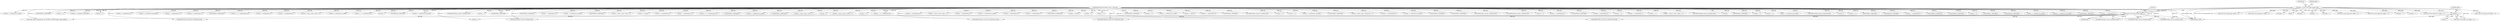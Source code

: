 digraph "0_tcpdump_4601c685e7fd19c3724d5e499c69b8d3ec49933e@pointer" {
"1000865" [label="(Call,pgm + 1)"];
"1000126" [label="(Call,pgm = (const struct pgm_header *)bp)"];
"1000128" [label="(Call,(const struct pgm_header *)bp)"];
"1000108" [label="(MethodParameterIn,register const u_char *bp)"];
"1001187" [label="(Call,EXTRACT_32BITS(bp))"];
"1001215" [label="(Call,bp += 2)"];
"1001578" [label="(Call,bp += 2)"];
"1000810" [label="(Call,bp += sizeof(struct in6_addr))"];
"1001399" [label="(Call,addrtostr6(bp, nla_buf, sizeof(nla_buf)))"];
"1000948" [label="(Call,bp++)"];
"1001152" [label="(Call,bp += 2)"];
"1001262" [label="(Call,EXTRACT_32BITS(bp))"];
"1001679" [label="(Call,EXTRACT_32BITS(bp))"];
"1001089" [label="(Call,bp += sizeof(uint16_t))"];
"1000108" [label="(MethodParameterIn,register const u_char *bp)"];
"1001298" [label="(Call,EXTRACT_32BITS(bp))"];
"1001443" [label="(Call,EXTRACT_32BITS(bp))"];
"1001540" [label="(Call,bp += 2)"];
"1000540" [label="(Call,addrtostr(bp, nla_buf, sizeof(nla_buf)))"];
"1001330" [label="(Call,EXTRACT_16BITS(bp))"];
"1000602" [label="(Call,EXTRACT_32BITS(bp))"];
"1000545" [label="(Call,bp += sizeof(struct in_addr))"];
"1001872" [label="(Call,bp += sizeof(struct in6_addr))"];
"1000964" [label="(Call,EXTRACT_16BITS(bp))"];
"1000413" [label="(Call,addrtostr(bp, nla_buf, sizeof(nla_buf)))"];
"1001222" [label="(Call,bp += sizeof(uint32_t))"];
"1000794" [label="(Call,bp += sizeof(struct in_addr))"];
"1000927" [label="(Call,bp++)"];
"1001306" [label="(Call,EXTRACT_32BITS(bp))"];
"1001626" [label="(Call,bp += 2)"];
"1001404" [label="(Call,bp += sizeof(struct in6_addr))"];
"1001249" [label="(Call,bp += 2)"];
"1000867" [label="(Literal,1)"];
"1000472" [label="(Call,(const struct pgm_poll *)(pgm + 1))"];
"1000132" [label="(Identifier,ip)"];
"1000865" [label="(Call,pgm + 1)"];
"1000127" [label="(Identifier,pgm)"];
"1000760" [label="(Call,addrtostr6(bp, source_buf, sizeof(source_buf)))"];
"1000604" [label="(Call,bp += sizeof(uint32_t))"];
"1000718" [label="(Call,pgm + 1)"];
"1000561" [label="(Call,bp += sizeof(struct in6_addr))"];
"1001479" [label="(Call,bp += sizeof(uint32_t))"];
"1001300" [label="(Call,bp += sizeof(uint32_t))"];
"1000589" [label="(Call,EXTRACT_32BITS(bp))"];
"1000773" [label="(Call,bp += (2 * sizeof(uint16_t)))"];
"1001681" [label="(Call,bp += sizeof(uint32_t))"];
"1001125" [label="(Call,bp += sizeof(uint32_t))"];
"1000474" [label="(Call,pgm + 1)"];
"1000393" [label="(Call,bp = (const u_char *) (spm + 1))"];
"1001724" [label="(Call,bp += sizeof(struct in_addr))"];
"1001689" [label="(Call,bp += (2 * sizeof(uint16_t)))"];
"1001019" [label="(Call,bp++)"];
"1001477" [label="(Call,EXTRACT_32BITS(bp))"];
"1000128" [label="(Call,(const struct pgm_header *)bp)"];
"1000434" [label="(Call,bp += sizeof(struct in6_addr))"];
"1000638" [label="(Call,(const struct pgm_data *)(pgm + 1))"];
"1000805" [label="(Call,addrtostr6(bp, group_buf, sizeof(group_buf)))"];
"1001867" [label="(Call,addrtostr6(bp, nla_buf, sizeof(nla_buf)))"];
"1001325" [label="(Call,bp += 2)"];
"1001798" [label="(Call,EXTRACT_16BITS(bp))"];
"1000429" [label="(Call,addrtostr6(bp, nla_buf, sizeof(nla_buf)))"];
"1001511" [label="(Call,EXTRACT_32BITS(bp))"];
"1001189" [label="(Call,bp += sizeof(uint32_t))"];
"1001367" [label="(Call,bp += sizeof(struct in_addr))"];
"1000130" [label="(Identifier,bp)"];
"1000576" [label="(Call,EXTRACT_32BITS(bp))"];
"1000724" [label="(Call,bp = (const u_char *) (nak + 1))"];
"1001904" [label="(Call,bp += opt_len)"];
"1000978" [label="(Call,bp += sizeof(uint16_t))"];
"1001445" [label="(Call,bp += sizeof(uint32_t))"];
"1000863" [label="(Call,(const struct pgm_ack *)(pgm + 1))"];
"1001800" [label="(Call,bp += (2 * sizeof(uint16_t)))"];
"1001687" [label="(Call,EXTRACT_16BITS(bp))"];
"1000749" [label="(Call,bp += sizeof(struct in_addr))"];
"1001087" [label="(Call,EXTRACT_16BITS(bp))"];
"1000866" [label="(Identifier,pgm)"];
"1000881" [label="(Call,bp = (const u_char *) (ack + 1))"];
"1001024" [label="(Call,bp++)"];
"1000126" [label="(Call,pgm = (const struct pgm_header *)bp)"];
"1000662" [label="(Call,bp = (const u_char *) (odata + 1))"];
"1000716" [label="(Call,(const struct pgm_nak *)(pgm + 1))"];
"1001506" [label="(Call,bp += 2)"];
"1001332" [label="(Call,bp += (2 * sizeof(uint16_t)))"];
"1001940" [label="(Call,zmtp1_print_datagram(ndo, bp, EXTRACT_16BITS(&pgm->pgm_length)))"];
"1000385" [label="(Call,(const struct pgm_spm *)(pgm + 1))"];
"1001513" [label="(Call,bp += sizeof(uint32_t))"];
"1000520" [label="(Call,bp = (const u_char *) (polr + 1))"];
"1001308" [label="(Call,bp += sizeof(uint32_t))"];
"1000418" [label="(Call,bp += sizeof(struct in_addr))"];
"1000512" [label="(Call,(const struct pgm_polr *)(pgm + 1))"];
"1001133" [label="(Call,bp += sizeof(uint32_t))"];
"1001256" [label="(Call,bp += sizeof(uint32_t))"];
"1001123" [label="(Call,EXTRACT_32BITS(bp))"];
"1000640" [label="(Call,pgm + 1)"];
"1001558" [label="(Call,bp += opt_len)"];
"1001602" [label="(Call,bp += 2)"];
"1001438" [label="(Call,bp += 2)"];
"1000789" [label="(Call,addrtostr(bp, group_buf, sizeof(group_buf)))"];
"1000556" [label="(Call,addrtostr6(bp, nla_buf, sizeof(nla_buf)))"];
"1001115" [label="(Call,EXTRACT_32BITS(bp))"];
"1001785" [label="(Call,bp += 2)"];
"1001835" [label="(Call,bp += sizeof(struct in_addr))"];
"1001642" [label="(Call,bp += opt_len)"];
"1000591" [label="(Call,bp += sizeof(uint32_t))"];
"1001220" [label="(Call,EXTRACT_32BITS(bp))"];
"1001362" [label="(Call,addrtostr(bp, nla_buf, sizeof(nla_buf)))"];
"1001293" [label="(Call,bp += 2)"];
"1001674" [label="(Call,bp += 2)"];
"1001761" [label="(Call,bp += sizeof(struct in6_addr))"];
"1000111" [label="(Block,)"];
"1001131" [label="(Call,EXTRACT_32BITS(bp))"];
"1000387" [label="(Call,pgm + 1)"];
"1000496" [label="(Call,bp = (const u_char *) (poll_msg + 1))"];
"1001792" [label="(Call,bp += sizeof(uint32_t))"];
"1000514" [label="(Call,pgm + 1)"];
"1000765" [label="(Call,bp += sizeof(struct in6_addr))"];
"1001254" [label="(Call,EXTRACT_32BITS(bp))"];
"1000780" [label="(Call,EXTRACT_16BITS(bp))"];
"1000677" [label="(Call,pgm + 1)"];
"1001830" [label="(Call,addrtostr(bp, nla_buf, sizeof(nla_buf)))"];
"1001719" [label="(Call,addrtostr(bp, nla_buf, sizeof(nla_buf)))"];
"1001662" [label="(Call,bp += 2)"];
"1001962" [label="(MethodReturn,RET)"];
"1001117" [label="(Call,bp += sizeof(uint32_t))"];
"1001790" [label="(Call,EXTRACT_32BITS(bp))"];
"1001264" [label="(Call,bp += sizeof(uint32_t))"];
"1000744" [label="(Call,addrtostr(bp, source_buf, sizeof(source_buf)))"];
"1001110" [label="(Call,bp += 2)"];
"1000578" [label="(Call,bp += sizeof(uint32_t))"];
"1001472" [label="(Call,bp += 2)"];
"1000699" [label="(Call,bp = (const u_char *) (rdata + 1))"];
"1000675" [label="(Call,(const struct pgm_data *)(pgm + 1))"];
"1001756" [label="(Call,addrtostr6(bp, nla_buf, sizeof(nla_buf)))"];
"1000865" -> "1000863"  [label="AST: "];
"1000865" -> "1000867"  [label="CFG: "];
"1000866" -> "1000865"  [label="AST: "];
"1000867" -> "1000865"  [label="AST: "];
"1000863" -> "1000865"  [label="CFG: "];
"1000865" -> "1001962"  [label="DDG: pgm"];
"1000126" -> "1000865"  [label="DDG: pgm"];
"1000126" -> "1000111"  [label="AST: "];
"1000126" -> "1000128"  [label="CFG: "];
"1000127" -> "1000126"  [label="AST: "];
"1000128" -> "1000126"  [label="AST: "];
"1000132" -> "1000126"  [label="CFG: "];
"1000126" -> "1001962"  [label="DDG: pgm"];
"1000126" -> "1001962"  [label="DDG: (const struct pgm_header *)bp"];
"1000128" -> "1000126"  [label="DDG: bp"];
"1000126" -> "1000385"  [label="DDG: pgm"];
"1000126" -> "1000387"  [label="DDG: pgm"];
"1000126" -> "1000472"  [label="DDG: pgm"];
"1000126" -> "1000474"  [label="DDG: pgm"];
"1000126" -> "1000512"  [label="DDG: pgm"];
"1000126" -> "1000514"  [label="DDG: pgm"];
"1000126" -> "1000638"  [label="DDG: pgm"];
"1000126" -> "1000640"  [label="DDG: pgm"];
"1000126" -> "1000675"  [label="DDG: pgm"];
"1000126" -> "1000677"  [label="DDG: pgm"];
"1000126" -> "1000716"  [label="DDG: pgm"];
"1000126" -> "1000718"  [label="DDG: pgm"];
"1000126" -> "1000863"  [label="DDG: pgm"];
"1000128" -> "1000130"  [label="CFG: "];
"1000129" -> "1000128"  [label="AST: "];
"1000130" -> "1000128"  [label="AST: "];
"1000128" -> "1001962"  [label="DDG: bp"];
"1000108" -> "1000128"  [label="DDG: bp"];
"1000128" -> "1000413"  [label="DDG: bp"];
"1000128" -> "1000429"  [label="DDG: bp"];
"1000128" -> "1000540"  [label="DDG: bp"];
"1000128" -> "1000556"  [label="DDG: bp"];
"1000128" -> "1000744"  [label="DDG: bp"];
"1000128" -> "1000760"  [label="DDG: bp"];
"1000128" -> "1000789"  [label="DDG: bp"];
"1000128" -> "1000805"  [label="DDG: bp"];
"1000128" -> "1000927"  [label="DDG: bp"];
"1000128" -> "1001940"  [label="DDG: bp"];
"1000108" -> "1000106"  [label="AST: "];
"1000108" -> "1001962"  [label="DDG: bp"];
"1000108" -> "1000393"  [label="DDG: bp"];
"1000108" -> "1000413"  [label="DDG: bp"];
"1000108" -> "1000418"  [label="DDG: bp"];
"1000108" -> "1000429"  [label="DDG: bp"];
"1000108" -> "1000434"  [label="DDG: bp"];
"1000108" -> "1000496"  [label="DDG: bp"];
"1000108" -> "1000520"  [label="DDG: bp"];
"1000108" -> "1000540"  [label="DDG: bp"];
"1000108" -> "1000545"  [label="DDG: bp"];
"1000108" -> "1000556"  [label="DDG: bp"];
"1000108" -> "1000561"  [label="DDG: bp"];
"1000108" -> "1000576"  [label="DDG: bp"];
"1000108" -> "1000578"  [label="DDG: bp"];
"1000108" -> "1000589"  [label="DDG: bp"];
"1000108" -> "1000591"  [label="DDG: bp"];
"1000108" -> "1000602"  [label="DDG: bp"];
"1000108" -> "1000604"  [label="DDG: bp"];
"1000108" -> "1000662"  [label="DDG: bp"];
"1000108" -> "1000699"  [label="DDG: bp"];
"1000108" -> "1000724"  [label="DDG: bp"];
"1000108" -> "1000744"  [label="DDG: bp"];
"1000108" -> "1000749"  [label="DDG: bp"];
"1000108" -> "1000760"  [label="DDG: bp"];
"1000108" -> "1000765"  [label="DDG: bp"];
"1000108" -> "1000773"  [label="DDG: bp"];
"1000108" -> "1000780"  [label="DDG: bp"];
"1000108" -> "1000789"  [label="DDG: bp"];
"1000108" -> "1000794"  [label="DDG: bp"];
"1000108" -> "1000805"  [label="DDG: bp"];
"1000108" -> "1000810"  [label="DDG: bp"];
"1000108" -> "1000881"  [label="DDG: bp"];
"1000108" -> "1000927"  [label="DDG: bp"];
"1000108" -> "1000948"  [label="DDG: bp"];
"1000108" -> "1000964"  [label="DDG: bp"];
"1000108" -> "1000978"  [label="DDG: bp"];
"1000108" -> "1001019"  [label="DDG: bp"];
"1000108" -> "1001024"  [label="DDG: bp"];
"1000108" -> "1001087"  [label="DDG: bp"];
"1000108" -> "1001089"  [label="DDG: bp"];
"1000108" -> "1001110"  [label="DDG: bp"];
"1000108" -> "1001115"  [label="DDG: bp"];
"1000108" -> "1001117"  [label="DDG: bp"];
"1000108" -> "1001123"  [label="DDG: bp"];
"1000108" -> "1001125"  [label="DDG: bp"];
"1000108" -> "1001131"  [label="DDG: bp"];
"1000108" -> "1001133"  [label="DDG: bp"];
"1000108" -> "1001152"  [label="DDG: bp"];
"1000108" -> "1001187"  [label="DDG: bp"];
"1000108" -> "1001189"  [label="DDG: bp"];
"1000108" -> "1001215"  [label="DDG: bp"];
"1000108" -> "1001220"  [label="DDG: bp"];
"1000108" -> "1001222"  [label="DDG: bp"];
"1000108" -> "1001249"  [label="DDG: bp"];
"1000108" -> "1001254"  [label="DDG: bp"];
"1000108" -> "1001256"  [label="DDG: bp"];
"1000108" -> "1001262"  [label="DDG: bp"];
"1000108" -> "1001264"  [label="DDG: bp"];
"1000108" -> "1001293"  [label="DDG: bp"];
"1000108" -> "1001298"  [label="DDG: bp"];
"1000108" -> "1001300"  [label="DDG: bp"];
"1000108" -> "1001306"  [label="DDG: bp"];
"1000108" -> "1001308"  [label="DDG: bp"];
"1000108" -> "1001325"  [label="DDG: bp"];
"1000108" -> "1001330"  [label="DDG: bp"];
"1000108" -> "1001332"  [label="DDG: bp"];
"1000108" -> "1001362"  [label="DDG: bp"];
"1000108" -> "1001367"  [label="DDG: bp"];
"1000108" -> "1001399"  [label="DDG: bp"];
"1000108" -> "1001404"  [label="DDG: bp"];
"1000108" -> "1001438"  [label="DDG: bp"];
"1000108" -> "1001443"  [label="DDG: bp"];
"1000108" -> "1001445"  [label="DDG: bp"];
"1000108" -> "1001472"  [label="DDG: bp"];
"1000108" -> "1001477"  [label="DDG: bp"];
"1000108" -> "1001479"  [label="DDG: bp"];
"1000108" -> "1001506"  [label="DDG: bp"];
"1000108" -> "1001511"  [label="DDG: bp"];
"1000108" -> "1001513"  [label="DDG: bp"];
"1000108" -> "1001540"  [label="DDG: bp"];
"1000108" -> "1001558"  [label="DDG: bp"];
"1000108" -> "1001578"  [label="DDG: bp"];
"1000108" -> "1001602"  [label="DDG: bp"];
"1000108" -> "1001626"  [label="DDG: bp"];
"1000108" -> "1001642"  [label="DDG: bp"];
"1000108" -> "1001662"  [label="DDG: bp"];
"1000108" -> "1001674"  [label="DDG: bp"];
"1000108" -> "1001679"  [label="DDG: bp"];
"1000108" -> "1001681"  [label="DDG: bp"];
"1000108" -> "1001687"  [label="DDG: bp"];
"1000108" -> "1001689"  [label="DDG: bp"];
"1000108" -> "1001719"  [label="DDG: bp"];
"1000108" -> "1001724"  [label="DDG: bp"];
"1000108" -> "1001756"  [label="DDG: bp"];
"1000108" -> "1001761"  [label="DDG: bp"];
"1000108" -> "1001785"  [label="DDG: bp"];
"1000108" -> "1001790"  [label="DDG: bp"];
"1000108" -> "1001792"  [label="DDG: bp"];
"1000108" -> "1001798"  [label="DDG: bp"];
"1000108" -> "1001800"  [label="DDG: bp"];
"1000108" -> "1001830"  [label="DDG: bp"];
"1000108" -> "1001835"  [label="DDG: bp"];
"1000108" -> "1001867"  [label="DDG: bp"];
"1000108" -> "1001872"  [label="DDG: bp"];
"1000108" -> "1001904"  [label="DDG: bp"];
"1000108" -> "1001940"  [label="DDG: bp"];
}
